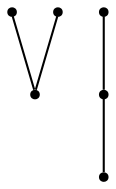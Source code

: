 graph {
  node [shape=point,comment="{\"directed\":false,\"doi\":\"10.1007/978-3-030-35802-0_18\",\"figure\":\"1 (2)\"}"]

  v0 [pos="427.4889317474014,311.6473396590512"]
  v1 [pos="527.5048647613964,374.99003845586134"]
  v2 [pos="277.46919726776787,341.6518027049669"]
  v3 [pos="487.49849791464027,341.6518027049669"]
  v4 [pos="647.5281700857856,341.6518027049669"]
  v5 [pos="327.4729987334062,341.6518027049669"]

  v0 -- v2 [id="-1",pos="427.4889317474014,311.6473396590512 444.16242690631196,408.32827420675574 494.17039341330957,416.66283314447935 529.7302129757046,415.2751283182967 565.2942293736676,413.8832585018002 586.40590199146,402.7732899117113 597.520203578788,380.54502275090573 608.6344415776985,358.3209205804141 609.742978463426,324.9826848295197 593.6320897786497,299.97900801634887 577.5170042583055,274.97533120317803 544.1783599203071,258.30621332773086 494.17039341330957,252.7512290326864 444.16242690631196,247.19207974732808 377.4851382303152,252.7512290326864 338.5914415164369,269.42034690813364 299.69357976119926,286.0894647835808 288.57930996808005,313.86855124911693 283.02425759220006,327.7622594721988 279.96959526129103,335.39996684844084 278.5946582190921,338.83778276767083 277.46919726776787,341.6518027049669"]
  v5 -- v3 [id="-2",pos="327.4729987334062,341.6518027049669 487.49849791464027,341.6518027049669 487.49849791464027,341.6518027049669 487.49849791464027,341.6518027049669"]
  v3 -- v4 [id="-3",pos="487.49849791464027,341.6518027049669 647.5281700857856,341.6518027049669 647.5281700857856,341.6518027049669 647.5281700857856,341.6518027049669"]
  v1 -- v2 [id="-4",pos="527.5048647613964,374.99003845586134 527.5090377513079,291.64444907862526 477.50107124431037,283.30989014090164 442.4954883305703,283.5849384707137 407.48990541683025,283.86411999702045 387.4867378905565,292.7571055749959 379.1520768060569,309.4262234504431 370.8174157215573,326.0953413258903 374.15126107883185,350.5406232926285 367.48353857007396,368.32239766444627 360.815816061316,386.10417203626406 344.14649389231687,397.21414062635296 327.47717172331767,399.9937152690321 310.80784955431847,402.7732899117113 294.13852738531926,397.21414062635296 285.80386630081966,386.10417203626406 277.46920521632006,374.99003845586134 277.46920521632006,358.3209205804141 277.46920521632006,349.9863616426905 277.4692052163201,346.2348851872041 277.4692052163201,344.1719894594116 277.46919726776787,341.6518027049669"]
}